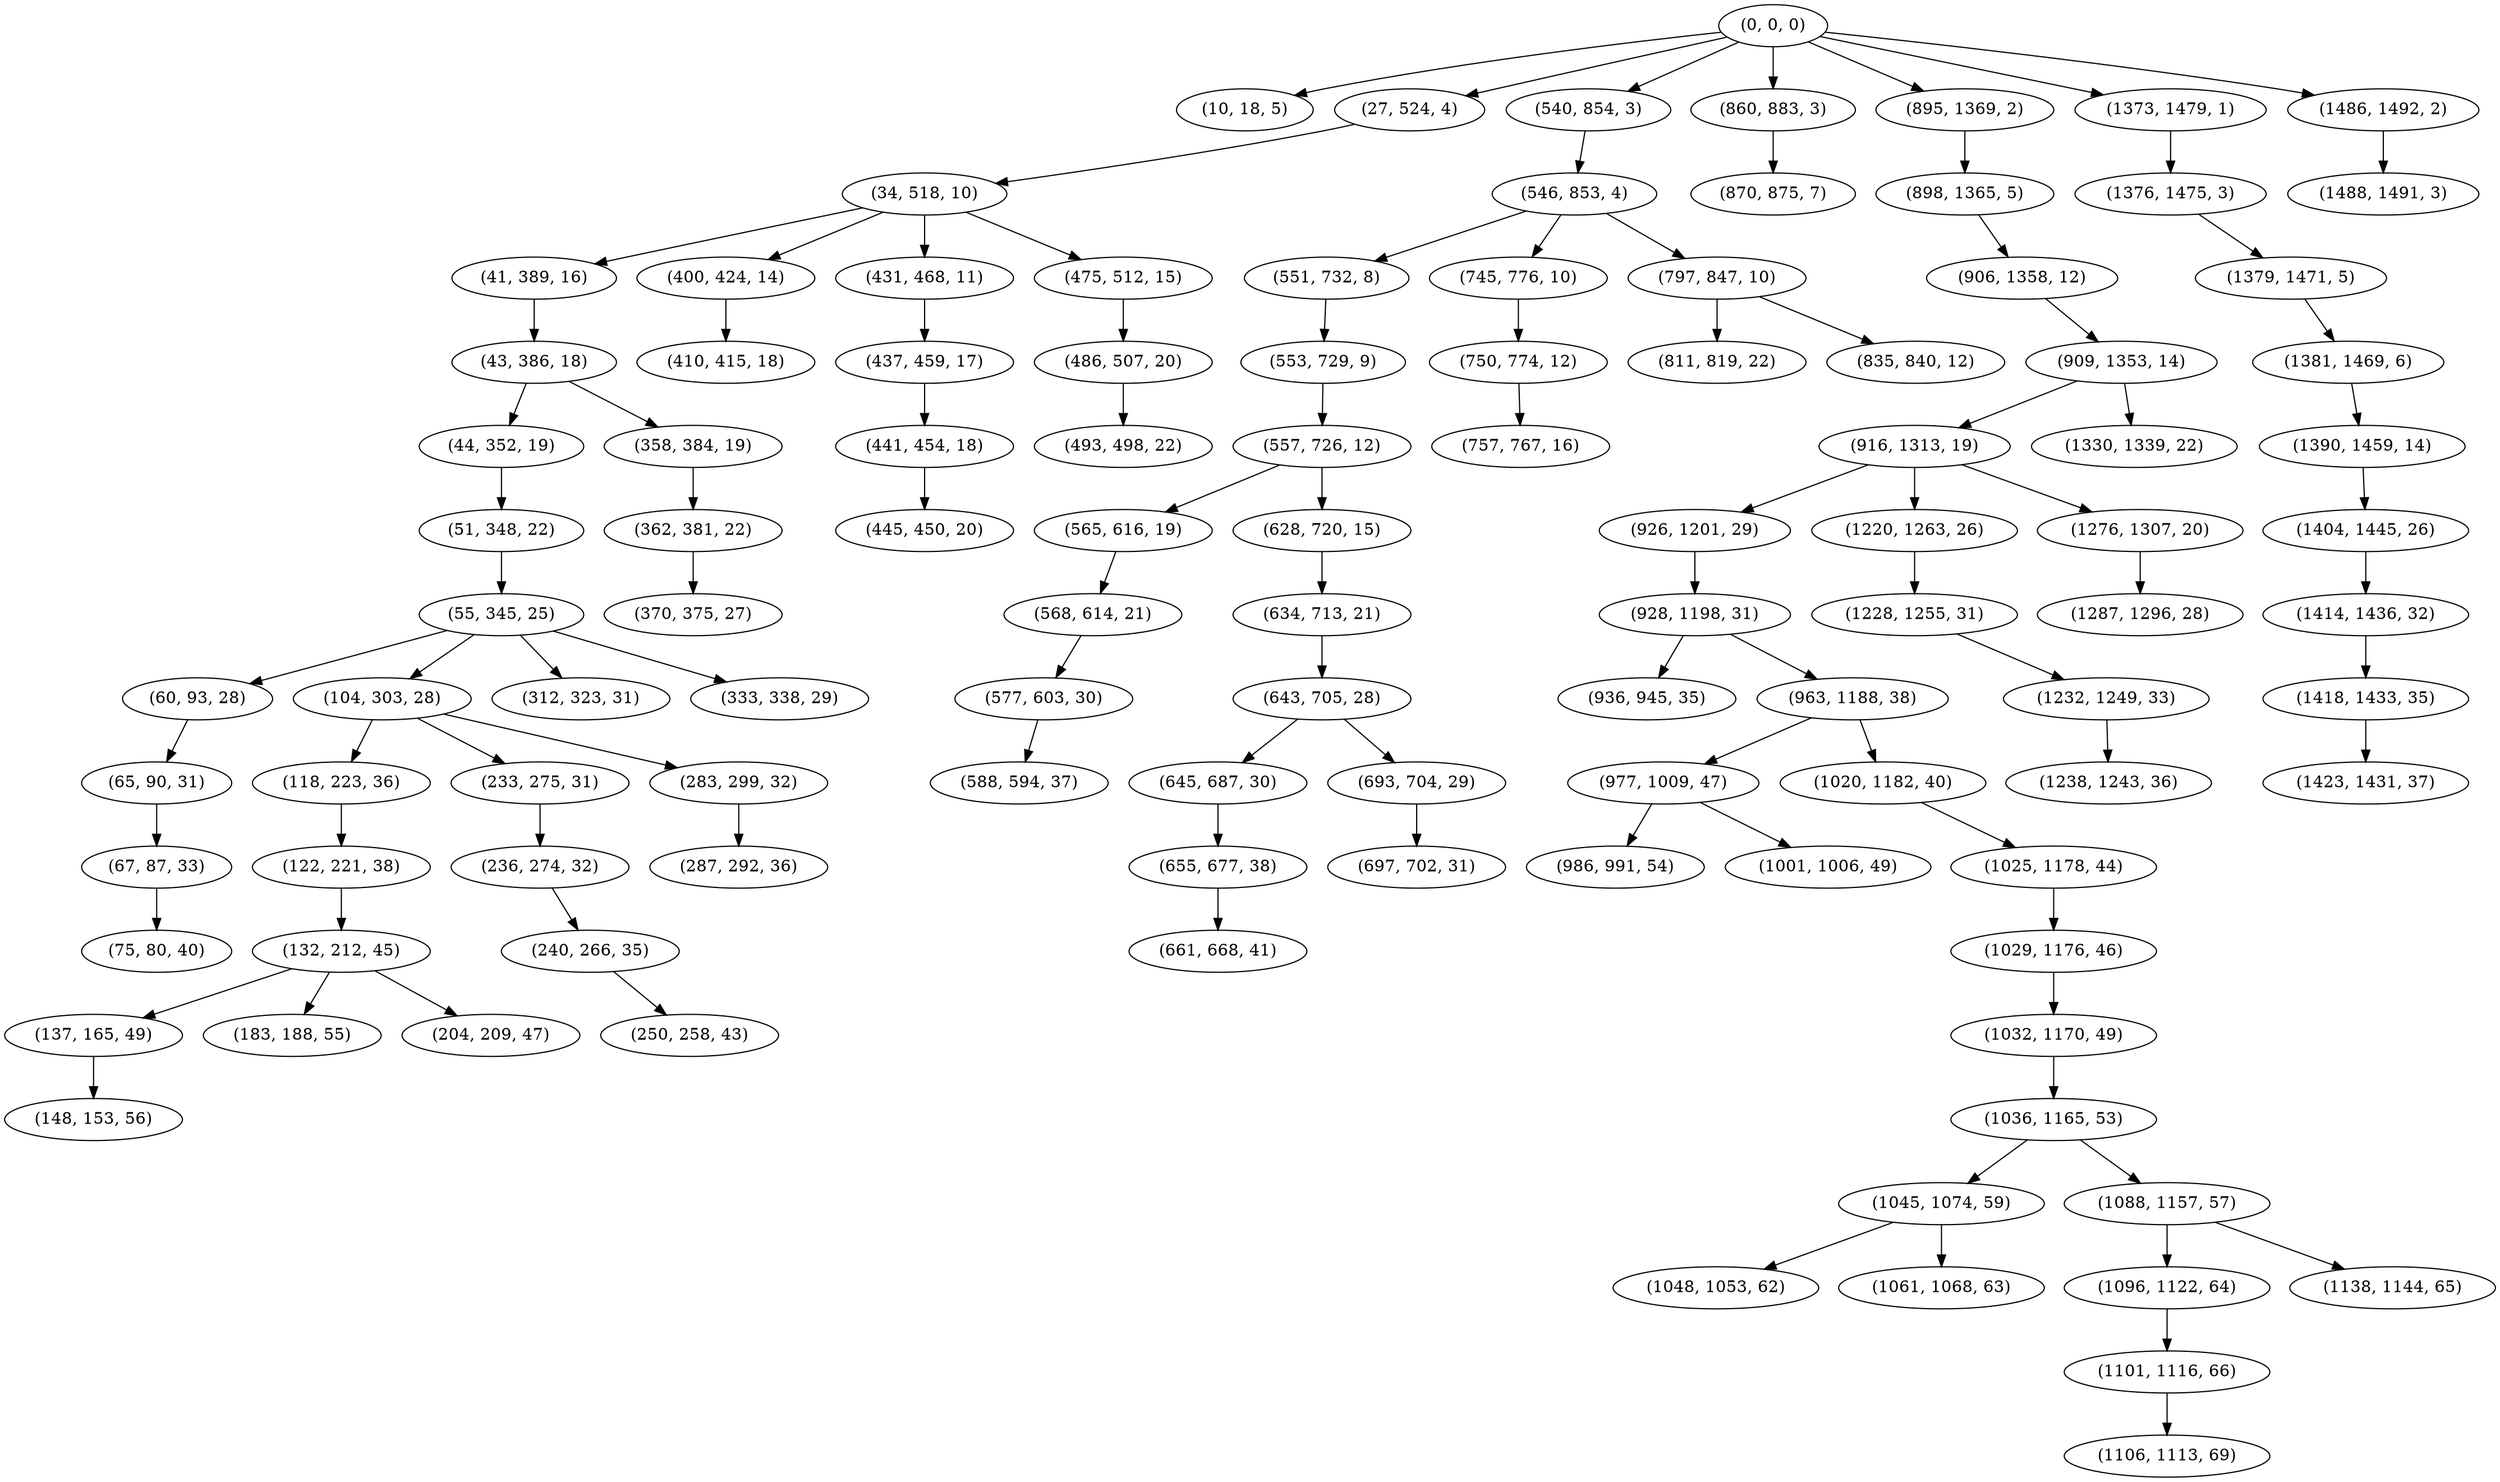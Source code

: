 digraph tree {
    "(0, 0, 0)";
    "(10, 18, 5)";
    "(27, 524, 4)";
    "(34, 518, 10)";
    "(41, 389, 16)";
    "(43, 386, 18)";
    "(44, 352, 19)";
    "(51, 348, 22)";
    "(55, 345, 25)";
    "(60, 93, 28)";
    "(65, 90, 31)";
    "(67, 87, 33)";
    "(75, 80, 40)";
    "(104, 303, 28)";
    "(118, 223, 36)";
    "(122, 221, 38)";
    "(132, 212, 45)";
    "(137, 165, 49)";
    "(148, 153, 56)";
    "(183, 188, 55)";
    "(204, 209, 47)";
    "(233, 275, 31)";
    "(236, 274, 32)";
    "(240, 266, 35)";
    "(250, 258, 43)";
    "(283, 299, 32)";
    "(287, 292, 36)";
    "(312, 323, 31)";
    "(333, 338, 29)";
    "(358, 384, 19)";
    "(362, 381, 22)";
    "(370, 375, 27)";
    "(400, 424, 14)";
    "(410, 415, 18)";
    "(431, 468, 11)";
    "(437, 459, 17)";
    "(441, 454, 18)";
    "(445, 450, 20)";
    "(475, 512, 15)";
    "(486, 507, 20)";
    "(493, 498, 22)";
    "(540, 854, 3)";
    "(546, 853, 4)";
    "(551, 732, 8)";
    "(553, 729, 9)";
    "(557, 726, 12)";
    "(565, 616, 19)";
    "(568, 614, 21)";
    "(577, 603, 30)";
    "(588, 594, 37)";
    "(628, 720, 15)";
    "(634, 713, 21)";
    "(643, 705, 28)";
    "(645, 687, 30)";
    "(655, 677, 38)";
    "(661, 668, 41)";
    "(693, 704, 29)";
    "(697, 702, 31)";
    "(745, 776, 10)";
    "(750, 774, 12)";
    "(757, 767, 16)";
    "(797, 847, 10)";
    "(811, 819, 22)";
    "(835, 840, 12)";
    "(860, 883, 3)";
    "(870, 875, 7)";
    "(895, 1369, 2)";
    "(898, 1365, 5)";
    "(906, 1358, 12)";
    "(909, 1353, 14)";
    "(916, 1313, 19)";
    "(926, 1201, 29)";
    "(928, 1198, 31)";
    "(936, 945, 35)";
    "(963, 1188, 38)";
    "(977, 1009, 47)";
    "(986, 991, 54)";
    "(1001, 1006, 49)";
    "(1020, 1182, 40)";
    "(1025, 1178, 44)";
    "(1029, 1176, 46)";
    "(1032, 1170, 49)";
    "(1036, 1165, 53)";
    "(1045, 1074, 59)";
    "(1048, 1053, 62)";
    "(1061, 1068, 63)";
    "(1088, 1157, 57)";
    "(1096, 1122, 64)";
    "(1101, 1116, 66)";
    "(1106, 1113, 69)";
    "(1138, 1144, 65)";
    "(1220, 1263, 26)";
    "(1228, 1255, 31)";
    "(1232, 1249, 33)";
    "(1238, 1243, 36)";
    "(1276, 1307, 20)";
    "(1287, 1296, 28)";
    "(1330, 1339, 22)";
    "(1373, 1479, 1)";
    "(1376, 1475, 3)";
    "(1379, 1471, 5)";
    "(1381, 1469, 6)";
    "(1390, 1459, 14)";
    "(1404, 1445, 26)";
    "(1414, 1436, 32)";
    "(1418, 1433, 35)";
    "(1423, 1431, 37)";
    "(1486, 1492, 2)";
    "(1488, 1491, 3)";
    "(0, 0, 0)" -> "(10, 18, 5)";
    "(0, 0, 0)" -> "(27, 524, 4)";
    "(0, 0, 0)" -> "(540, 854, 3)";
    "(0, 0, 0)" -> "(860, 883, 3)";
    "(0, 0, 0)" -> "(895, 1369, 2)";
    "(0, 0, 0)" -> "(1373, 1479, 1)";
    "(0, 0, 0)" -> "(1486, 1492, 2)";
    "(27, 524, 4)" -> "(34, 518, 10)";
    "(34, 518, 10)" -> "(41, 389, 16)";
    "(34, 518, 10)" -> "(400, 424, 14)";
    "(34, 518, 10)" -> "(431, 468, 11)";
    "(34, 518, 10)" -> "(475, 512, 15)";
    "(41, 389, 16)" -> "(43, 386, 18)";
    "(43, 386, 18)" -> "(44, 352, 19)";
    "(43, 386, 18)" -> "(358, 384, 19)";
    "(44, 352, 19)" -> "(51, 348, 22)";
    "(51, 348, 22)" -> "(55, 345, 25)";
    "(55, 345, 25)" -> "(60, 93, 28)";
    "(55, 345, 25)" -> "(104, 303, 28)";
    "(55, 345, 25)" -> "(312, 323, 31)";
    "(55, 345, 25)" -> "(333, 338, 29)";
    "(60, 93, 28)" -> "(65, 90, 31)";
    "(65, 90, 31)" -> "(67, 87, 33)";
    "(67, 87, 33)" -> "(75, 80, 40)";
    "(104, 303, 28)" -> "(118, 223, 36)";
    "(104, 303, 28)" -> "(233, 275, 31)";
    "(104, 303, 28)" -> "(283, 299, 32)";
    "(118, 223, 36)" -> "(122, 221, 38)";
    "(122, 221, 38)" -> "(132, 212, 45)";
    "(132, 212, 45)" -> "(137, 165, 49)";
    "(132, 212, 45)" -> "(183, 188, 55)";
    "(132, 212, 45)" -> "(204, 209, 47)";
    "(137, 165, 49)" -> "(148, 153, 56)";
    "(233, 275, 31)" -> "(236, 274, 32)";
    "(236, 274, 32)" -> "(240, 266, 35)";
    "(240, 266, 35)" -> "(250, 258, 43)";
    "(283, 299, 32)" -> "(287, 292, 36)";
    "(358, 384, 19)" -> "(362, 381, 22)";
    "(362, 381, 22)" -> "(370, 375, 27)";
    "(400, 424, 14)" -> "(410, 415, 18)";
    "(431, 468, 11)" -> "(437, 459, 17)";
    "(437, 459, 17)" -> "(441, 454, 18)";
    "(441, 454, 18)" -> "(445, 450, 20)";
    "(475, 512, 15)" -> "(486, 507, 20)";
    "(486, 507, 20)" -> "(493, 498, 22)";
    "(540, 854, 3)" -> "(546, 853, 4)";
    "(546, 853, 4)" -> "(551, 732, 8)";
    "(546, 853, 4)" -> "(745, 776, 10)";
    "(546, 853, 4)" -> "(797, 847, 10)";
    "(551, 732, 8)" -> "(553, 729, 9)";
    "(553, 729, 9)" -> "(557, 726, 12)";
    "(557, 726, 12)" -> "(565, 616, 19)";
    "(557, 726, 12)" -> "(628, 720, 15)";
    "(565, 616, 19)" -> "(568, 614, 21)";
    "(568, 614, 21)" -> "(577, 603, 30)";
    "(577, 603, 30)" -> "(588, 594, 37)";
    "(628, 720, 15)" -> "(634, 713, 21)";
    "(634, 713, 21)" -> "(643, 705, 28)";
    "(643, 705, 28)" -> "(645, 687, 30)";
    "(643, 705, 28)" -> "(693, 704, 29)";
    "(645, 687, 30)" -> "(655, 677, 38)";
    "(655, 677, 38)" -> "(661, 668, 41)";
    "(693, 704, 29)" -> "(697, 702, 31)";
    "(745, 776, 10)" -> "(750, 774, 12)";
    "(750, 774, 12)" -> "(757, 767, 16)";
    "(797, 847, 10)" -> "(811, 819, 22)";
    "(797, 847, 10)" -> "(835, 840, 12)";
    "(860, 883, 3)" -> "(870, 875, 7)";
    "(895, 1369, 2)" -> "(898, 1365, 5)";
    "(898, 1365, 5)" -> "(906, 1358, 12)";
    "(906, 1358, 12)" -> "(909, 1353, 14)";
    "(909, 1353, 14)" -> "(916, 1313, 19)";
    "(909, 1353, 14)" -> "(1330, 1339, 22)";
    "(916, 1313, 19)" -> "(926, 1201, 29)";
    "(916, 1313, 19)" -> "(1220, 1263, 26)";
    "(916, 1313, 19)" -> "(1276, 1307, 20)";
    "(926, 1201, 29)" -> "(928, 1198, 31)";
    "(928, 1198, 31)" -> "(936, 945, 35)";
    "(928, 1198, 31)" -> "(963, 1188, 38)";
    "(963, 1188, 38)" -> "(977, 1009, 47)";
    "(963, 1188, 38)" -> "(1020, 1182, 40)";
    "(977, 1009, 47)" -> "(986, 991, 54)";
    "(977, 1009, 47)" -> "(1001, 1006, 49)";
    "(1020, 1182, 40)" -> "(1025, 1178, 44)";
    "(1025, 1178, 44)" -> "(1029, 1176, 46)";
    "(1029, 1176, 46)" -> "(1032, 1170, 49)";
    "(1032, 1170, 49)" -> "(1036, 1165, 53)";
    "(1036, 1165, 53)" -> "(1045, 1074, 59)";
    "(1036, 1165, 53)" -> "(1088, 1157, 57)";
    "(1045, 1074, 59)" -> "(1048, 1053, 62)";
    "(1045, 1074, 59)" -> "(1061, 1068, 63)";
    "(1088, 1157, 57)" -> "(1096, 1122, 64)";
    "(1088, 1157, 57)" -> "(1138, 1144, 65)";
    "(1096, 1122, 64)" -> "(1101, 1116, 66)";
    "(1101, 1116, 66)" -> "(1106, 1113, 69)";
    "(1220, 1263, 26)" -> "(1228, 1255, 31)";
    "(1228, 1255, 31)" -> "(1232, 1249, 33)";
    "(1232, 1249, 33)" -> "(1238, 1243, 36)";
    "(1276, 1307, 20)" -> "(1287, 1296, 28)";
    "(1373, 1479, 1)" -> "(1376, 1475, 3)";
    "(1376, 1475, 3)" -> "(1379, 1471, 5)";
    "(1379, 1471, 5)" -> "(1381, 1469, 6)";
    "(1381, 1469, 6)" -> "(1390, 1459, 14)";
    "(1390, 1459, 14)" -> "(1404, 1445, 26)";
    "(1404, 1445, 26)" -> "(1414, 1436, 32)";
    "(1414, 1436, 32)" -> "(1418, 1433, 35)";
    "(1418, 1433, 35)" -> "(1423, 1431, 37)";
    "(1486, 1492, 2)" -> "(1488, 1491, 3)";
}
